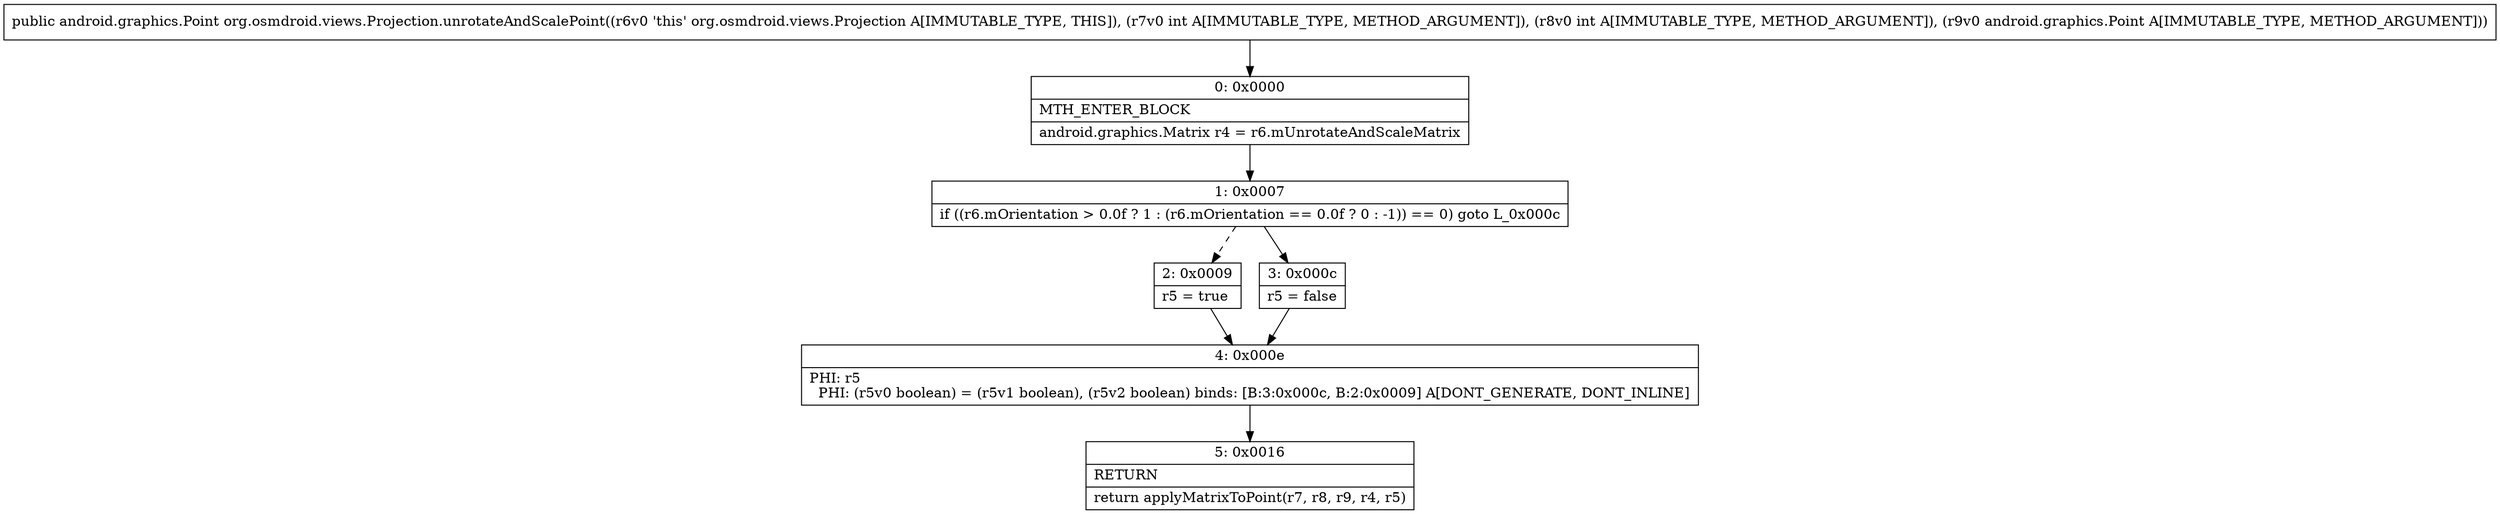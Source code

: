 digraph "CFG fororg.osmdroid.views.Projection.unrotateAndScalePoint(IILandroid\/graphics\/Point;)Landroid\/graphics\/Point;" {
Node_0 [shape=record,label="{0\:\ 0x0000|MTH_ENTER_BLOCK\l|android.graphics.Matrix r4 = r6.mUnrotateAndScaleMatrix\l}"];
Node_1 [shape=record,label="{1\:\ 0x0007|if ((r6.mOrientation \> 0.0f ? 1 : (r6.mOrientation == 0.0f ? 0 : \-1)) == 0) goto L_0x000c\l}"];
Node_2 [shape=record,label="{2\:\ 0x0009|r5 = true\l}"];
Node_3 [shape=record,label="{3\:\ 0x000c|r5 = false\l}"];
Node_4 [shape=record,label="{4\:\ 0x000e|PHI: r5 \l  PHI: (r5v0 boolean) = (r5v1 boolean), (r5v2 boolean) binds: [B:3:0x000c, B:2:0x0009] A[DONT_GENERATE, DONT_INLINE]\l}"];
Node_5 [shape=record,label="{5\:\ 0x0016|RETURN\l|return applyMatrixToPoint(r7, r8, r9, r4, r5)\l}"];
MethodNode[shape=record,label="{public android.graphics.Point org.osmdroid.views.Projection.unrotateAndScalePoint((r6v0 'this' org.osmdroid.views.Projection A[IMMUTABLE_TYPE, THIS]), (r7v0 int A[IMMUTABLE_TYPE, METHOD_ARGUMENT]), (r8v0 int A[IMMUTABLE_TYPE, METHOD_ARGUMENT]), (r9v0 android.graphics.Point A[IMMUTABLE_TYPE, METHOD_ARGUMENT])) }"];
MethodNode -> Node_0;
Node_0 -> Node_1;
Node_1 -> Node_2[style=dashed];
Node_1 -> Node_3;
Node_2 -> Node_4;
Node_3 -> Node_4;
Node_4 -> Node_5;
}

